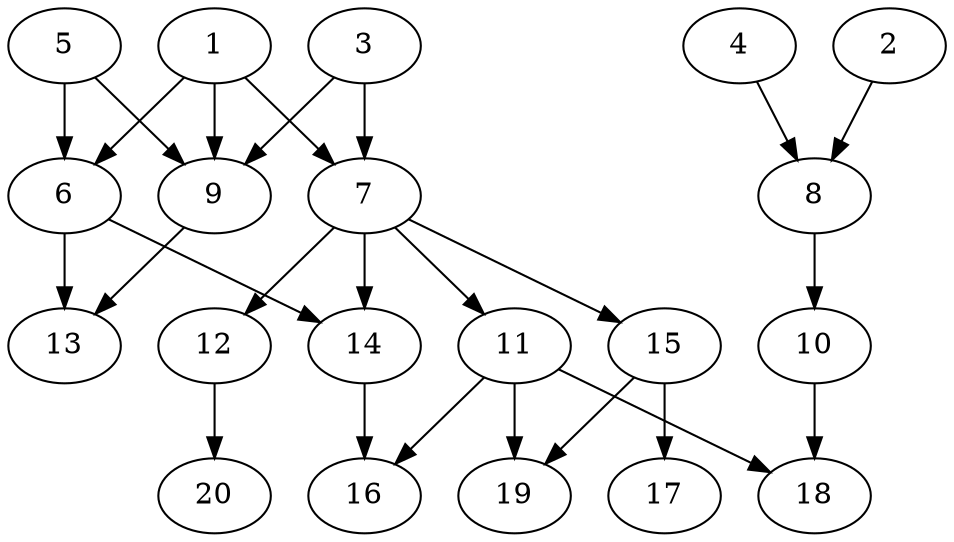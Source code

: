 // DAG (tier=2-normal, mode=compute, n=20, ccr=0.389, fat=0.640, density=0.470, regular=0.567, jump=0.117, mindata=524288, maxdata=8388608)
// DAG automatically generated by daggen at Sun Aug 24 16:33:33 2025
// /home/ermia/Project/Environments/daggen/bin/daggen --dot --ccr 0.389 --fat 0.640 --regular 0.567 --density 0.470 --jump 0.117 --mindata 524288 --maxdata 8388608 -n 20 
digraph G {
  1 [size="147315758195565248", alpha="0.08", expect_size="73657879097782624"]
  1 -> 6 [size ="193998983528448"]
  1 -> 7 [size ="193998983528448"]
  1 -> 9 [size ="193998983528448"]
  2 [size="685899468708246912", alpha="0.10", expect_size="342949734354123456"]
  2 -> 8 [size ="248249109708800"]
  3 [size="17323798148996052", alpha="0.15", expect_size="8661899074498026"]
  3 -> 7 [size ="13743895347200"]
  3 -> 9 [size ="13743895347200"]
  4 [size="331990280441400655872", alpha="0.03", expect_size="165995140220700327936"]
  4 -> 8 [size ="383566114455552"]
  5 [size="1478469916426624", alpha="0.12", expect_size="739234958213312"]
  5 -> 6 [size ="87625922772992"]
  5 -> 9 [size ="87625922772992"]
  6 [size="344800594015534528", alpha="0.04", expect_size="172400297007767264"]
  6 -> 13 [size ="147834150060032"]
  6 -> 14 [size ="147834150060032"]
  7 [size="30702824841869776", alpha="0.07", expect_size="15351412420934888"]
  7 -> 11 [size ="505011658293248"]
  7 -> 12 [size ="505011658293248"]
  7 -> 14 [size ="505011658293248"]
  7 -> 15 [size ="505011658293248"]
  8 [size="4203088256092340224", alpha="0.14", expect_size="2101544128046170112"]
  8 -> 10 [size ="20835423223808"]
  9 [size="3986783287761691", alpha="0.03", expect_size="1993391643880845"]
  9 -> 13 [size ="153737691660288"]
  10 [size="1945762937907294", alpha="0.08", expect_size="972881468953647"]
  10 -> 18 [size ="58820113989632"]
  11 [size="385441804834603794432", alpha="0.13", expect_size="192720902417301897216"]
  11 -> 16 [size ="423703967956992"]
  11 -> 18 [size ="423703967956992"]
  11 -> 19 [size ="423703967956992"]
  12 [size="68051637027232284672", alpha="0.16", expect_size="34025818513616142336"]
  12 -> 20 [size ="133346730442752"]
  13 [size="87713980575127699456", alpha="0.20", expect_size="43856990287563849728"]
  14 [size="91902858876086648832", alpha="0.09", expect_size="45951429438043324416"]
  14 -> 16 [size ="162920600174592"]
  15 [size="1559534624321183488", alpha="0.02", expect_size="779767312160591744"]
  15 -> 17 [size ="541444011982848"]
  15 -> 19 [size ="541444011982848"]
  16 [size="42751455284304688", alpha="0.16", expect_size="21375727642152344"]
  17 [size="323275045121358400", alpha="0.14", expect_size="161637522560679200"]
  18 [size="36418995928455708672", alpha="0.04", expect_size="18209497964227854336"]
  19 [size="216067939425109", alpha="0.11", expect_size="108033969712554"]
  20 [size="120687369811052724224", alpha="0.01", expect_size="60343684905526362112"]
}